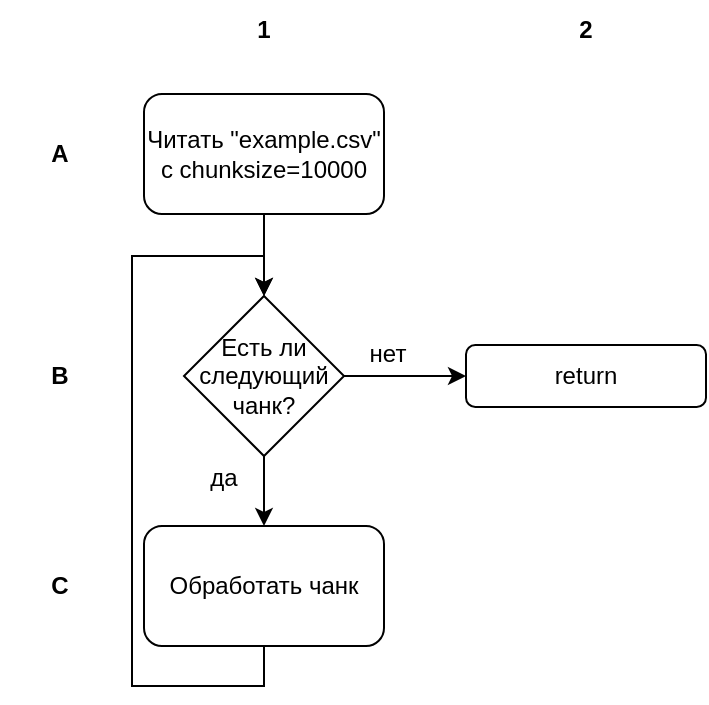 <mxfile version="26.2.14">
  <diagram name="Страница — 1" id="Ea3yR8o_nOY2H1SQwqQg">
    <mxGraphModel dx="1404" dy="822" grid="0" gridSize="10" guides="1" tooltips="1" connect="1" arrows="1" fold="1" page="1" pageScale="1" pageWidth="827" pageHeight="1169" math="0" shadow="0">
      <root>
        <mxCell id="0" />
        <mxCell id="1" parent="0" />
        <mxCell id="Ky2l3vIW5qMlkuv9v2S0-3" style="edgeStyle=orthogonalEdgeStyle;rounded=0;orthogonalLoop=1;jettySize=auto;html=1;entryX=0.5;entryY=0;entryDx=0;entryDy=0;exitX=0.5;exitY=1;exitDx=0;exitDy=0;" edge="1" parent="1" source="Ky2l3vIW5qMlkuv9v2S0-6" target="Ky2l3vIW5qMlkuv9v2S0-2">
          <mxGeometry relative="1" as="geometry">
            <mxPoint x="207" y="119" as="sourcePoint" />
          </mxGeometry>
        </mxCell>
        <mxCell id="Ky2l3vIW5qMlkuv9v2S0-5" style="edgeStyle=orthogonalEdgeStyle;rounded=0;orthogonalLoop=1;jettySize=auto;html=1;exitX=1;exitY=0.5;exitDx=0;exitDy=0;entryX=0;entryY=0.5;entryDx=0;entryDy=0;" edge="1" parent="1" source="Ky2l3vIW5qMlkuv9v2S0-2" target="Ky2l3vIW5qMlkuv9v2S0-4">
          <mxGeometry relative="1" as="geometry" />
        </mxCell>
        <mxCell id="Ky2l3vIW5qMlkuv9v2S0-11" style="edgeStyle=orthogonalEdgeStyle;rounded=0;orthogonalLoop=1;jettySize=auto;html=1;exitX=0.5;exitY=1;exitDx=0;exitDy=0;entryX=0.5;entryY=0;entryDx=0;entryDy=0;" edge="1" parent="1" source="Ky2l3vIW5qMlkuv9v2S0-2" target="Ky2l3vIW5qMlkuv9v2S0-10">
          <mxGeometry relative="1" as="geometry" />
        </mxCell>
        <mxCell id="Ky2l3vIW5qMlkuv9v2S0-2" value="Есть ли следующий чанк?" style="rhombus;whiteSpace=wrap;html=1;" vertex="1" parent="1">
          <mxGeometry x="167" y="172" width="80" height="80" as="geometry" />
        </mxCell>
        <mxCell id="Ky2l3vIW5qMlkuv9v2S0-4" value="return" style="rounded=1;whiteSpace=wrap;html=1;" vertex="1" parent="1">
          <mxGeometry x="308" y="196.5" width="120" height="31" as="geometry" />
        </mxCell>
        <mxCell id="Ky2l3vIW5qMlkuv9v2S0-6" value="Читать &quot;example.csv&quot; с chunksize=10000" style="rounded=1;whiteSpace=wrap;html=1;" vertex="1" parent="1">
          <mxGeometry x="147" y="71" width="120" height="60" as="geometry" />
        </mxCell>
        <mxCell id="Ky2l3vIW5qMlkuv9v2S0-7" value="нет" style="text;html=1;align=center;verticalAlign=middle;whiteSpace=wrap;rounded=0;" vertex="1" parent="1">
          <mxGeometry x="239" y="186" width="60" height="30" as="geometry" />
        </mxCell>
        <mxCell id="Ky2l3vIW5qMlkuv9v2S0-8" value="&lt;b&gt;A&lt;/b&gt;" style="text;html=1;align=center;verticalAlign=middle;whiteSpace=wrap;rounded=0;" vertex="1" parent="1">
          <mxGeometry x="75" y="86" width="60" height="30" as="geometry" />
        </mxCell>
        <mxCell id="Ky2l3vIW5qMlkuv9v2S0-9" value="&lt;b&gt;B&lt;/b&gt;" style="text;html=1;align=center;verticalAlign=middle;whiteSpace=wrap;rounded=0;" vertex="1" parent="1">
          <mxGeometry x="75" y="197" width="60" height="30" as="geometry" />
        </mxCell>
        <mxCell id="Ky2l3vIW5qMlkuv9v2S0-14" style="edgeStyle=orthogonalEdgeStyle;rounded=0;orthogonalLoop=1;jettySize=auto;html=1;entryX=0.5;entryY=0;entryDx=0;entryDy=0;" edge="1" parent="1" source="Ky2l3vIW5qMlkuv9v2S0-10" target="Ky2l3vIW5qMlkuv9v2S0-2">
          <mxGeometry relative="1" as="geometry">
            <Array as="points">
              <mxPoint x="207" y="367" />
              <mxPoint x="141" y="367" />
              <mxPoint x="141" y="152" />
              <mxPoint x="207" y="152" />
            </Array>
          </mxGeometry>
        </mxCell>
        <mxCell id="Ky2l3vIW5qMlkuv9v2S0-10" value="Обработать чанк" style="rounded=1;whiteSpace=wrap;html=1;" vertex="1" parent="1">
          <mxGeometry x="147" y="287" width="120" height="60" as="geometry" />
        </mxCell>
        <mxCell id="Ky2l3vIW5qMlkuv9v2S0-12" value="да" style="text;html=1;align=center;verticalAlign=middle;whiteSpace=wrap;rounded=0;" vertex="1" parent="1">
          <mxGeometry x="157" y="248" width="60" height="30" as="geometry" />
        </mxCell>
        <mxCell id="Ky2l3vIW5qMlkuv9v2S0-15" value="&lt;b&gt;C&lt;/b&gt;" style="text;html=1;align=center;verticalAlign=middle;whiteSpace=wrap;rounded=0;" vertex="1" parent="1">
          <mxGeometry x="75" y="302" width="60" height="30" as="geometry" />
        </mxCell>
        <mxCell id="Ky2l3vIW5qMlkuv9v2S0-16" value="&lt;b&gt;1&lt;/b&gt;" style="text;html=1;align=center;verticalAlign=middle;whiteSpace=wrap;rounded=0;" vertex="1" parent="1">
          <mxGeometry x="177" y="24" width="60" height="30" as="geometry" />
        </mxCell>
        <mxCell id="Ky2l3vIW5qMlkuv9v2S0-17" value="&lt;b&gt;2&lt;/b&gt;" style="text;html=1;align=center;verticalAlign=middle;whiteSpace=wrap;rounded=0;" vertex="1" parent="1">
          <mxGeometry x="338" y="24" width="60" height="30" as="geometry" />
        </mxCell>
      </root>
    </mxGraphModel>
  </diagram>
</mxfile>
